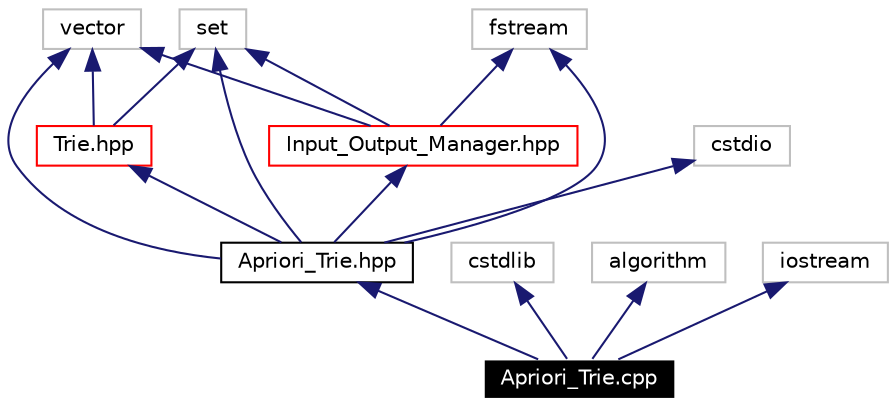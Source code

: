 digraph G
{
  edge [fontname="Helvetica",fontsize=10,labelfontname="Helvetica",labelfontsize=10];
  node [fontname="Helvetica",fontsize=10,shape=record];
  Node1 [label="Apriori_Trie.cpp",height=0.2,width=0.4,color="white", fillcolor="black", style="filled" fontcolor="white"];
  Node2 -> Node1 [dir=back,color="midnightblue",fontsize=10,style="solid",fontname="Helvetica"];
  Node2 [label="Apriori_Trie.hpp",height=0.2,width=0.4,color="black",URL="$Apriori__Trie_8hpp.html"];
  Node3 -> Node2 [dir=back,color="midnightblue",fontsize=10,style="solid",fontname="Helvetica"];
  Node3 [label="Trie.hpp",height=0.2,width=0.4,color="red",URL="$Trie_8hpp.html"];
  Node4 -> Node3 [dir=back,color="midnightblue",fontsize=10,style="solid",fontname="Helvetica"];
  Node4 [label="vector",height=0.2,width=0.4,color="grey75"];
  Node5 -> Node3 [dir=back,color="midnightblue",fontsize=10,style="solid",fontname="Helvetica"];
  Node5 [label="set",height=0.2,width=0.4,color="grey75"];
  Node6 -> Node2 [dir=back,color="midnightblue",fontsize=10,style="solid",fontname="Helvetica"];
  Node6 [label="Input_Output_Manager.hpp",height=0.2,width=0.4,color="red",URL="$Input__Output__Manager_8hpp.html"];
  Node7 -> Node6 [dir=back,color="midnightblue",fontsize=10,style="solid",fontname="Helvetica"];
  Node7 [label="fstream",height=0.2,width=0.4,color="grey75"];
  Node4 -> Node6 [dir=back,color="midnightblue",fontsize=10,style="solid",fontname="Helvetica"];
  Node5 -> Node6 [dir=back,color="midnightblue",fontsize=10,style="solid",fontname="Helvetica"];
  Node7 -> Node2 [dir=back,color="midnightblue",fontsize=10,style="solid",fontname="Helvetica"];
  Node5 -> Node2 [dir=back,color="midnightblue",fontsize=10,style="solid",fontname="Helvetica"];
  Node4 -> Node2 [dir=back,color="midnightblue",fontsize=10,style="solid",fontname="Helvetica"];
  Node8 -> Node2 [dir=back,color="midnightblue",fontsize=10,style="solid",fontname="Helvetica"];
  Node8 [label="cstdio",height=0.2,width=0.4,color="grey75"];
  Node9 -> Node1 [dir=back,color="midnightblue",fontsize=10,style="solid",fontname="Helvetica"];
  Node9 [label="cstdlib",height=0.2,width=0.4,color="grey75"];
  Node10 -> Node1 [dir=back,color="midnightblue",fontsize=10,style="solid",fontname="Helvetica"];
  Node10 [label="algorithm",height=0.2,width=0.4,color="grey75"];
  Node11 -> Node1 [dir=back,color="midnightblue",fontsize=10,style="solid",fontname="Helvetica"];
  Node11 [label="iostream",height=0.2,width=0.4,color="grey75"];
}
